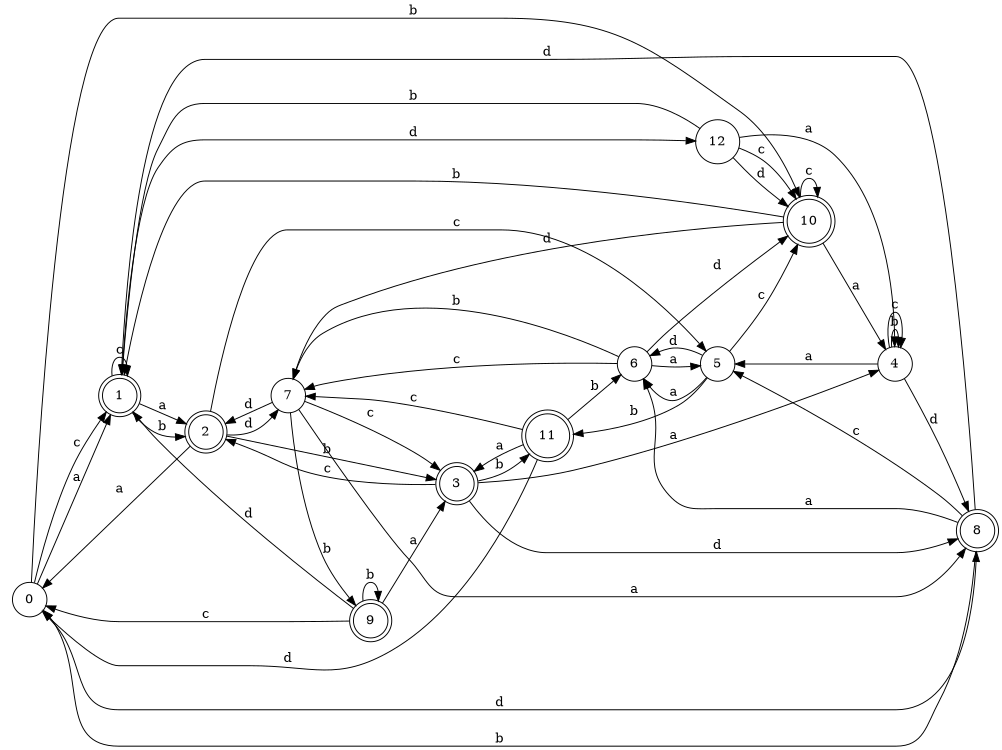 digraph n11_10 {
__start0 [label="" shape="none"];

rankdir=LR;
size="8,5";

s0 [style="filled", color="black", fillcolor="white" shape="circle", label="0"];
s1 [style="rounded,filled", color="black", fillcolor="white" shape="doublecircle", label="1"];
s2 [style="rounded,filled", color="black", fillcolor="white" shape="doublecircle", label="2"];
s3 [style="rounded,filled", color="black", fillcolor="white" shape="doublecircle", label="3"];
s4 [style="filled", color="black", fillcolor="white" shape="circle", label="4"];
s5 [style="filled", color="black", fillcolor="white" shape="circle", label="5"];
s6 [style="filled", color="black", fillcolor="white" shape="circle", label="6"];
s7 [style="filled", color="black", fillcolor="white" shape="circle", label="7"];
s8 [style="rounded,filled", color="black", fillcolor="white" shape="doublecircle", label="8"];
s9 [style="rounded,filled", color="black", fillcolor="white" shape="doublecircle", label="9"];
s10 [style="rounded,filled", color="black", fillcolor="white" shape="doublecircle", label="10"];
s11 [style="rounded,filled", color="black", fillcolor="white" shape="doublecircle", label="11"];
s12 [style="filled", color="black", fillcolor="white" shape="circle", label="12"];
s0 -> s1 [label="a"];
s0 -> s10 [label="b"];
s0 -> s1 [label="c"];
s0 -> s8 [label="d"];
s1 -> s2 [label="a"];
s1 -> s2 [label="b"];
s1 -> s1 [label="c"];
s1 -> s12 [label="d"];
s2 -> s0 [label="a"];
s2 -> s3 [label="b"];
s2 -> s5 [label="c"];
s2 -> s7 [label="d"];
s3 -> s4 [label="a"];
s3 -> s11 [label="b"];
s3 -> s2 [label="c"];
s3 -> s8 [label="d"];
s4 -> s5 [label="a"];
s4 -> s4 [label="b"];
s4 -> s4 [label="c"];
s4 -> s8 [label="d"];
s5 -> s6 [label="a"];
s5 -> s11 [label="b"];
s5 -> s10 [label="c"];
s5 -> s6 [label="d"];
s6 -> s5 [label="a"];
s6 -> s7 [label="b"];
s6 -> s7 [label="c"];
s6 -> s10 [label="d"];
s7 -> s8 [label="a"];
s7 -> s9 [label="b"];
s7 -> s3 [label="c"];
s7 -> s2 [label="d"];
s8 -> s6 [label="a"];
s8 -> s0 [label="b"];
s8 -> s5 [label="c"];
s8 -> s1 [label="d"];
s9 -> s3 [label="a"];
s9 -> s9 [label="b"];
s9 -> s0 [label="c"];
s9 -> s1 [label="d"];
s10 -> s4 [label="a"];
s10 -> s1 [label="b"];
s10 -> s10 [label="c"];
s10 -> s7 [label="d"];
s11 -> s3 [label="a"];
s11 -> s6 [label="b"];
s11 -> s7 [label="c"];
s11 -> s0 [label="d"];
s12 -> s4 [label="a"];
s12 -> s1 [label="b"];
s12 -> s10 [label="c"];
s12 -> s10 [label="d"];

}